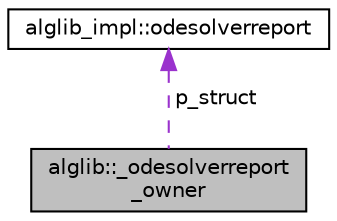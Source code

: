 digraph "alglib::_odesolverreport_owner"
{
  edge [fontname="Helvetica",fontsize="10",labelfontname="Helvetica",labelfontsize="10"];
  node [fontname="Helvetica",fontsize="10",shape=record];
  Node2 [label="alglib::_odesolverreport\l_owner",height=0.2,width=0.4,color="black", fillcolor="grey75", style="filled", fontcolor="black"];
  Node3 -> Node2 [dir="back",color="darkorchid3",fontsize="10",style="dashed",label=" p_struct" ,fontname="Helvetica"];
  Node3 [label="alglib_impl::odesolverreport",height=0.2,width=0.4,color="black", fillcolor="white", style="filled",URL="$structalglib__impl_1_1odesolverreport.html"];
}
